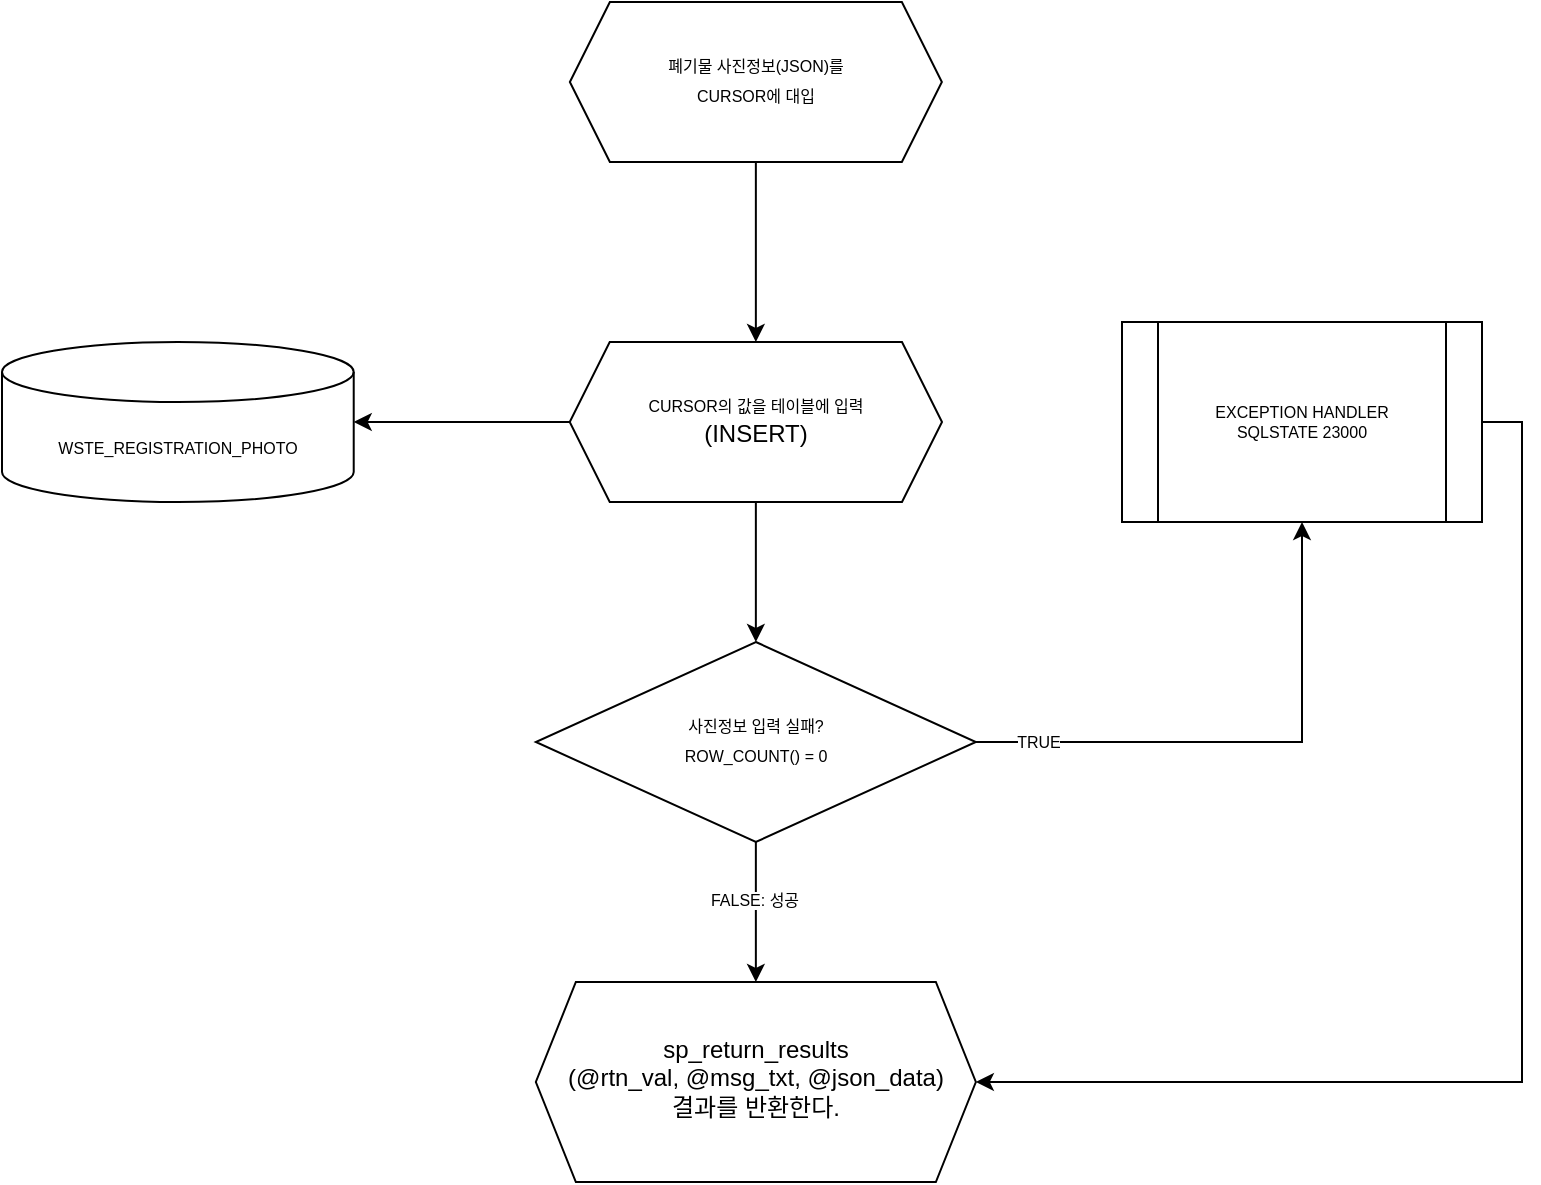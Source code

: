 <mxfile version="16.5.6" type="device"><diagram id="5-U5GQrKx4De8IffGInq" name="Page-1"><mxGraphModel dx="2516" dy="5368" grid="1" gridSize="10" guides="1" tooltips="1" connect="1" arrows="1" fold="1" page="1" pageScale="1" pageWidth="827" pageHeight="1169" math="0" shadow="0"><root><mxCell id="0"/><mxCell id="1" parent="0"/><mxCell id="DflL0X33gIR-mx3biRKd-4" value="&lt;span style=&quot;font-size: 8px&quot;&gt;폐기물 사진정보(JSON)를 &lt;br&gt;CURSOR에 대입&lt;/span&gt;" style="shape=hexagon;perimeter=hexagonPerimeter2;whiteSpace=wrap;html=1;fixedSize=1;shadow=0;strokeWidth=1;spacing=6;spacingTop=-4;" vertex="1" parent="1"><mxGeometry x="-496.07" y="-3470" width="186" height="80" as="geometry"/></mxCell><mxCell id="DflL0X33gIR-mx3biRKd-7" value="" style="edgeStyle=orthogonalEdgeStyle;rounded=0;orthogonalLoop=1;jettySize=auto;html=1;entryX=0.5;entryY=0;entryDx=0;entryDy=0;exitX=0.5;exitY=1;exitDx=0;exitDy=0;" edge="1" parent="1" source="DflL0X33gIR-mx3biRKd-4" target="DflL0X33gIR-mx3biRKd-24"><mxGeometry relative="1" as="geometry"><mxPoint x="-403.07" y="-3380" as="sourcePoint"/><mxPoint x="-370.07" y="-3320" as="targetPoint"/></mxGeometry></mxCell><mxCell id="DflL0X33gIR-mx3biRKd-107" style="edgeStyle=orthogonalEdgeStyle;rounded=0;orthogonalLoop=1;jettySize=auto;html=1;entryX=1;entryY=0.5;entryDx=0;entryDy=0;entryPerimeter=0;fontSize=8;" edge="1" parent="1" source="DflL0X33gIR-mx3biRKd-24" target="DflL0X33gIR-mx3biRKd-106"><mxGeometry relative="1" as="geometry"/></mxCell><mxCell id="DflL0X33gIR-mx3biRKd-24" value="&lt;span style=&quot;font-size: 8px&quot;&gt;CURSOR의 값을 테이블에 입력&lt;br&gt;&lt;/span&gt;(INSERT)" style="shape=hexagon;perimeter=hexagonPerimeter2;whiteSpace=wrap;html=1;fixedSize=1;shadow=0;strokeWidth=1;spacing=6;spacingTop=-4;" vertex="1" parent="1"><mxGeometry x="-496.14" y="-3300" width="186.14" height="80" as="geometry"/></mxCell><mxCell id="DflL0X33gIR-mx3biRKd-30" value="" style="edgeStyle=orthogonalEdgeStyle;rounded=0;orthogonalLoop=1;jettySize=auto;html=1;fontSize=8;entryX=0.5;entryY=0;entryDx=0;entryDy=0;exitX=0.5;exitY=1;exitDx=0;exitDy=0;" edge="1" parent="1" source="DflL0X33gIR-mx3biRKd-24" target="DflL0X33gIR-mx3biRKd-108"><mxGeometry relative="1" as="geometry"><mxPoint x="-390" y="-3210" as="sourcePoint"/><mxPoint x="-370" y="-3160" as="targetPoint"/></mxGeometry></mxCell><mxCell id="DflL0X33gIR-mx3biRKd-106" value="&lt;span style=&quot;font-size: 8px&quot;&gt;WSTE_REGISTRATION_PHOTO&lt;/span&gt;" style="shape=cylinder3;whiteSpace=wrap;html=1;boundedLbl=1;backgroundOutline=1;size=15;fontSize=8;" vertex="1" parent="1"><mxGeometry x="-780" y="-3300" width="175.86" height="80" as="geometry"/></mxCell><mxCell id="DflL0X33gIR-mx3biRKd-112" style="edgeStyle=orthogonalEdgeStyle;rounded=0;orthogonalLoop=1;jettySize=auto;html=1;entryX=0.5;entryY=1;entryDx=0;entryDy=0;fontSize=8;" edge="1" parent="1" source="DflL0X33gIR-mx3biRKd-108" target="DflL0X33gIR-mx3biRKd-109"><mxGeometry relative="1" as="geometry"/></mxCell><mxCell id="DflL0X33gIR-mx3biRKd-114" value="TRUE" style="edgeLabel;html=1;align=center;verticalAlign=middle;resizable=0;points=[];fontSize=8;" vertex="1" connectable="0" parent="DflL0X33gIR-mx3biRKd-112"><mxGeometry x="-0.778" relative="1" as="geometry"><mxPoint as="offset"/></mxGeometry></mxCell><mxCell id="DflL0X33gIR-mx3biRKd-116" value="" style="edgeStyle=orthogonalEdgeStyle;rounded=0;orthogonalLoop=1;jettySize=auto;html=1;fontSize=8;" edge="1" parent="1" source="DflL0X33gIR-mx3biRKd-108" target="DflL0X33gIR-mx3biRKd-115"><mxGeometry relative="1" as="geometry"/></mxCell><mxCell id="DflL0X33gIR-mx3biRKd-117" value="FALSE: 성공" style="edgeLabel;html=1;align=center;verticalAlign=middle;resizable=0;points=[];fontSize=8;" vertex="1" connectable="0" parent="DflL0X33gIR-mx3biRKd-116"><mxGeometry x="-0.186" y="-1" relative="1" as="geometry"><mxPoint as="offset"/></mxGeometry></mxCell><mxCell id="DflL0X33gIR-mx3biRKd-108" value="&lt;font style=&quot;font-size: 8px&quot;&gt;사진정보 입력 실패?&lt;br&gt;ROW_COUNT() = 0&lt;/font&gt;" style="rhombus;whiteSpace=wrap;html=1;shadow=0;strokeWidth=1;spacing=6;spacingTop=-4;" vertex="1" parent="1"><mxGeometry x="-513.07" y="-3150" width="220" height="100" as="geometry"/></mxCell><mxCell id="DflL0X33gIR-mx3biRKd-118" style="edgeStyle=orthogonalEdgeStyle;rounded=0;orthogonalLoop=1;jettySize=auto;html=1;entryX=1;entryY=0.5;entryDx=0;entryDy=0;fontSize=8;" edge="1" parent="1" source="DflL0X33gIR-mx3biRKd-109" target="DflL0X33gIR-mx3biRKd-115"><mxGeometry relative="1" as="geometry"><Array as="points"><mxPoint x="-20" y="-3260"/><mxPoint x="-20" y="-2930"/></Array></mxGeometry></mxCell><mxCell id="DflL0X33gIR-mx3biRKd-109" value="EXCEPTION HANDLER&lt;br&gt;SQLSTATE 23000" style="shape=process;whiteSpace=wrap;html=1;backgroundOutline=1;fontSize=8;" vertex="1" parent="1"><mxGeometry x="-220" y="-3310" width="180" height="100" as="geometry"/></mxCell><mxCell id="DflL0X33gIR-mx3biRKd-115" value="sp_return_results&lt;br&gt;(@rtn_val, @msg_txt, @json_data)&lt;br&gt;결과를 반환한다." style="shape=hexagon;perimeter=hexagonPerimeter2;whiteSpace=wrap;html=1;fixedSize=1;shadow=0;strokeWidth=1;spacing=6;spacingTop=-4;" vertex="1" parent="1"><mxGeometry x="-513.07" y="-2980" width="220" height="100" as="geometry"/></mxCell></root></mxGraphModel></diagram></mxfile>